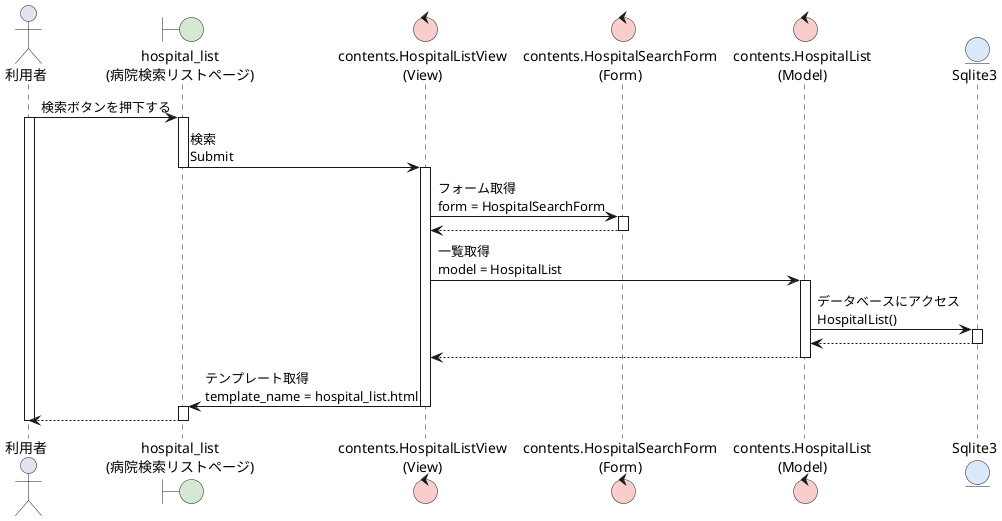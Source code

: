 @startuml HospitalSearch
' 検索
actor 利用者 as user
boundary "hospital_list\n(病院検索リストページ)" as hl #d5e8d4

control "contents.HospitalListView\n(View)" as View #f8cecc
control "contents.HospitalSearchForm\n(Form)" as Form #f8cecc
control "contents.HospitalList\n(Model)" as Model #f8cecc
entity "Sqlite3" as db #dae8fc


user -> hl :検索ボタンを押下する
activate user
activate hl 
hl -> View :検索\nSubmit
deactivate hl
activate View
View -> Form :フォーム取得\nform = HospitalSearchForm
activate Form
Form --> View
deactivate Form
View -> Model :一覧取得\nmodel = HospitalList
activate Model
Model -> db :データベースにアクセス\nHospitalList()
activate db
db --> Model :
deactivate db
Model --> View
deactivate Model
View -> hl :テンプレート取得\ntemplate_name = hospital_list.html
deactivate View
activate hl
hl --> user
deactivate hl
deactivate user
@enduml